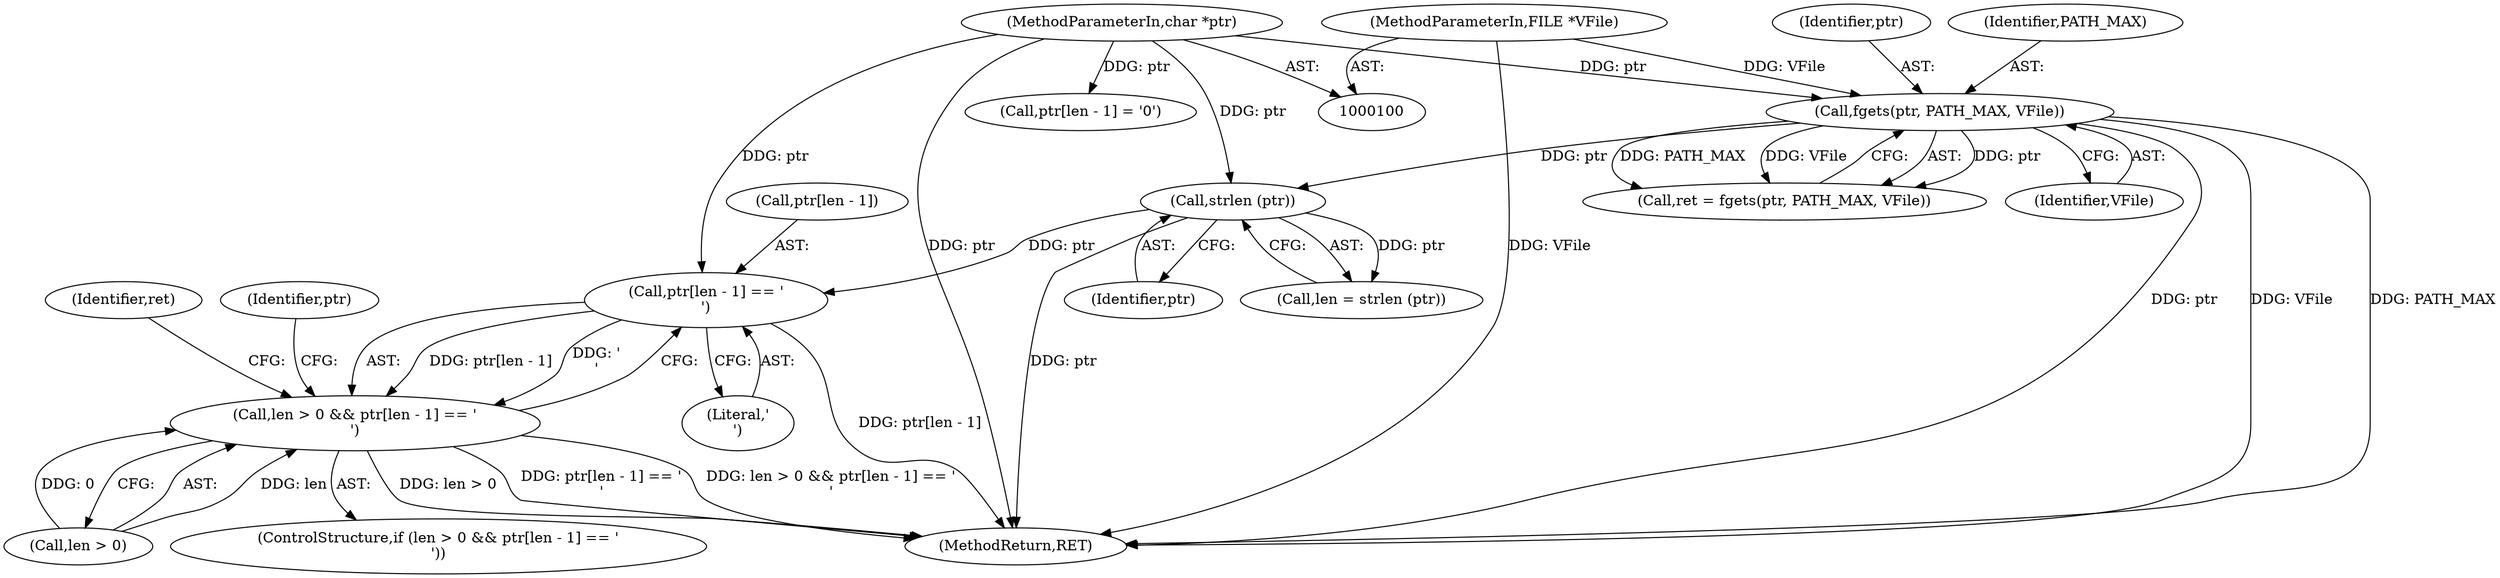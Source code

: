 digraph "0_tcpdump_9ba91381954ad325ea4fd26b9c65a8bd9a2a85b6@array" {
"1000126" [label="(Call,ptr[len - 1] == '\n')"];
"1000119" [label="(Call,strlen (ptr))"];
"1000108" [label="(Call,fgets(ptr, PATH_MAX, VFile))"];
"1000102" [label="(MethodParameterIn,char *ptr)"];
"1000101" [label="(MethodParameterIn,FILE *VFile)"];
"1000122" [label="(Call,len > 0 && ptr[len - 1] == '\n')"];
"1000106" [label="(Call,ret = fgets(ptr, PATH_MAX, VFile))"];
"1000122" [label="(Call,len > 0 && ptr[len - 1] == '\n')"];
"1000126" [label="(Call,ptr[len - 1] == '\n')"];
"1000101" [label="(MethodParameterIn,FILE *VFile)"];
"1000111" [label="(Identifier,VFile)"];
"1000108" [label="(Call,fgets(ptr, PATH_MAX, VFile))"];
"1000133" [label="(Call,ptr[len - 1] = '\0')"];
"1000109" [label="(Identifier,ptr)"];
"1000110" [label="(Identifier,PATH_MAX)"];
"1000121" [label="(ControlStructure,if (len > 0 && ptr[len - 1] == '\n'))"];
"1000142" [label="(MethodReturn,RET)"];
"1000102" [label="(MethodParameterIn,char *ptr)"];
"1000123" [label="(Call,len > 0)"];
"1000135" [label="(Identifier,ptr)"];
"1000132" [label="(Literal,'\n')"];
"1000127" [label="(Call,ptr[len - 1])"];
"1000141" [label="(Identifier,ret)"];
"1000117" [label="(Call,len = strlen (ptr))"];
"1000120" [label="(Identifier,ptr)"];
"1000119" [label="(Call,strlen (ptr))"];
"1000126" -> "1000122"  [label="AST: "];
"1000126" -> "1000132"  [label="CFG: "];
"1000127" -> "1000126"  [label="AST: "];
"1000132" -> "1000126"  [label="AST: "];
"1000122" -> "1000126"  [label="CFG: "];
"1000126" -> "1000142"  [label="DDG: ptr[len - 1]"];
"1000126" -> "1000122"  [label="DDG: ptr[len - 1]"];
"1000126" -> "1000122"  [label="DDG: '\n'"];
"1000119" -> "1000126"  [label="DDG: ptr"];
"1000102" -> "1000126"  [label="DDG: ptr"];
"1000119" -> "1000117"  [label="AST: "];
"1000119" -> "1000120"  [label="CFG: "];
"1000120" -> "1000119"  [label="AST: "];
"1000117" -> "1000119"  [label="CFG: "];
"1000119" -> "1000142"  [label="DDG: ptr"];
"1000119" -> "1000117"  [label="DDG: ptr"];
"1000108" -> "1000119"  [label="DDG: ptr"];
"1000102" -> "1000119"  [label="DDG: ptr"];
"1000108" -> "1000106"  [label="AST: "];
"1000108" -> "1000111"  [label="CFG: "];
"1000109" -> "1000108"  [label="AST: "];
"1000110" -> "1000108"  [label="AST: "];
"1000111" -> "1000108"  [label="AST: "];
"1000106" -> "1000108"  [label="CFG: "];
"1000108" -> "1000142"  [label="DDG: VFile"];
"1000108" -> "1000142"  [label="DDG: PATH_MAX"];
"1000108" -> "1000142"  [label="DDG: ptr"];
"1000108" -> "1000106"  [label="DDG: ptr"];
"1000108" -> "1000106"  [label="DDG: PATH_MAX"];
"1000108" -> "1000106"  [label="DDG: VFile"];
"1000102" -> "1000108"  [label="DDG: ptr"];
"1000101" -> "1000108"  [label="DDG: VFile"];
"1000102" -> "1000100"  [label="AST: "];
"1000102" -> "1000142"  [label="DDG: ptr"];
"1000102" -> "1000133"  [label="DDG: ptr"];
"1000101" -> "1000100"  [label="AST: "];
"1000101" -> "1000142"  [label="DDG: VFile"];
"1000122" -> "1000121"  [label="AST: "];
"1000122" -> "1000123"  [label="CFG: "];
"1000123" -> "1000122"  [label="AST: "];
"1000135" -> "1000122"  [label="CFG: "];
"1000141" -> "1000122"  [label="CFG: "];
"1000122" -> "1000142"  [label="DDG: len > 0"];
"1000122" -> "1000142"  [label="DDG: ptr[len - 1] == '\n'"];
"1000122" -> "1000142"  [label="DDG: len > 0 && ptr[len - 1] == '\n'"];
"1000123" -> "1000122"  [label="DDG: len"];
"1000123" -> "1000122"  [label="DDG: 0"];
}
